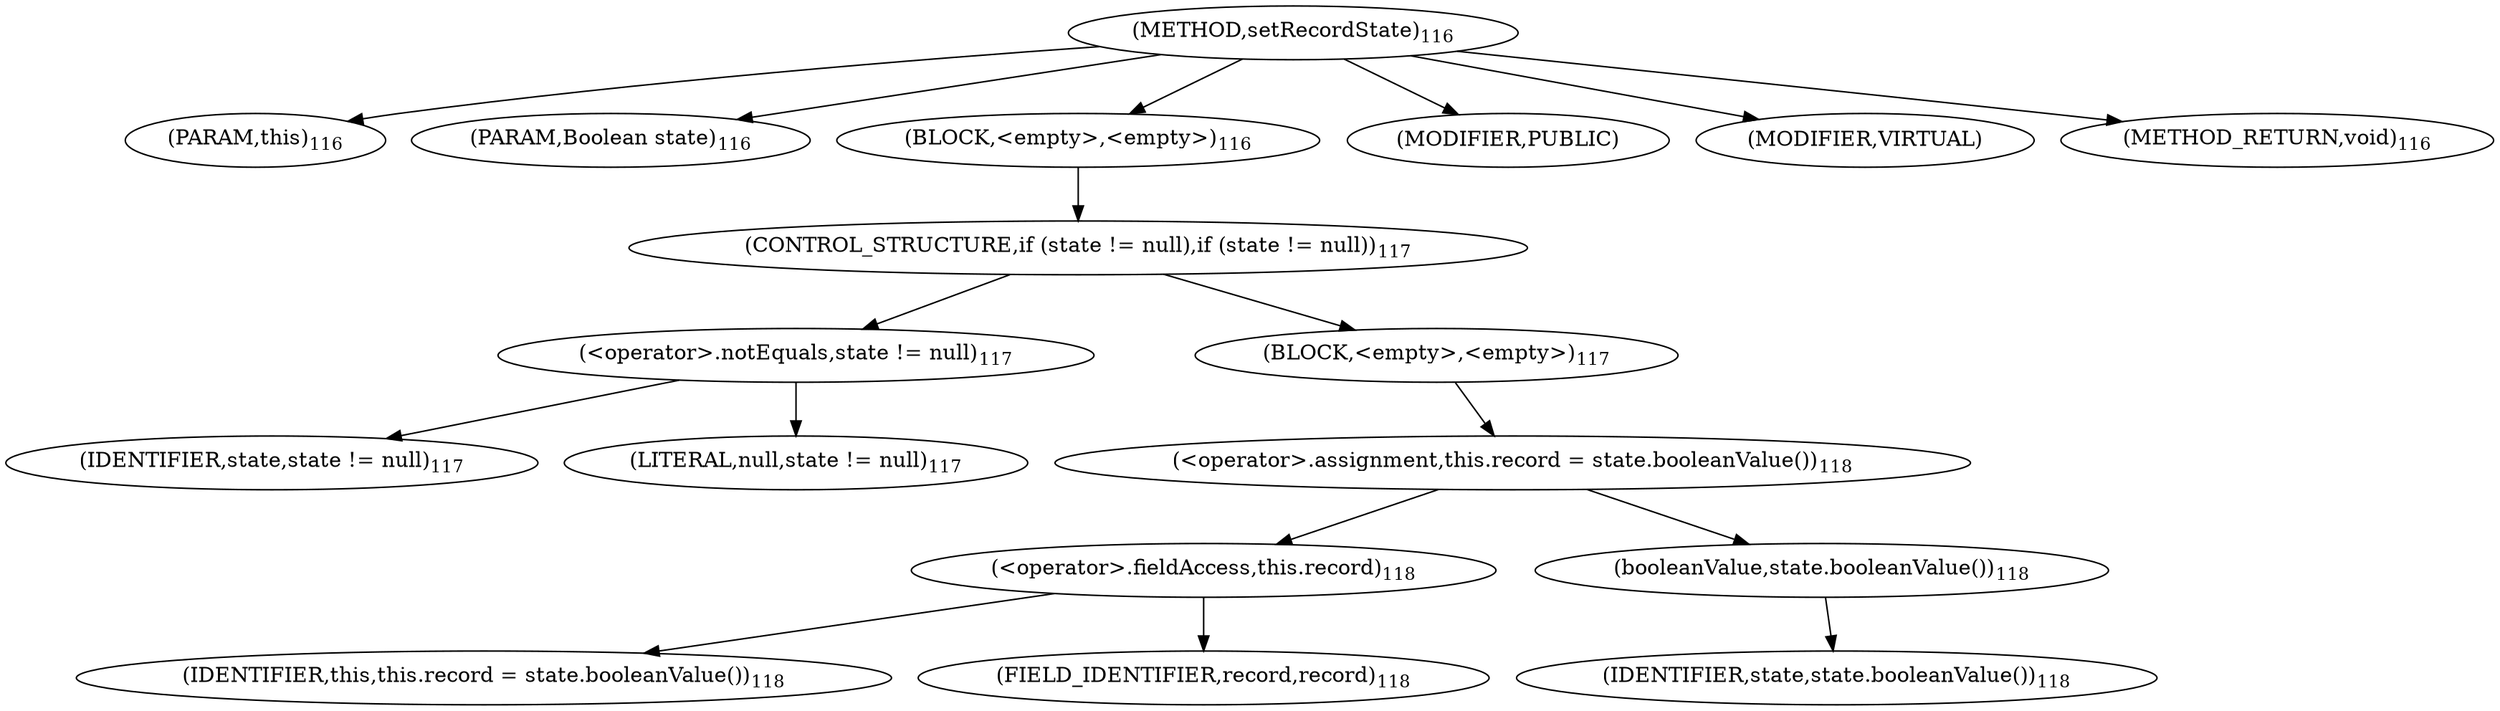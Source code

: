 digraph "setRecordState" {  
"117" [label = <(METHOD,setRecordState)<SUB>116</SUB>> ]
"118" [label = <(PARAM,this)<SUB>116</SUB>> ]
"119" [label = <(PARAM,Boolean state)<SUB>116</SUB>> ]
"120" [label = <(BLOCK,&lt;empty&gt;,&lt;empty&gt;)<SUB>116</SUB>> ]
"121" [label = <(CONTROL_STRUCTURE,if (state != null),if (state != null))<SUB>117</SUB>> ]
"122" [label = <(&lt;operator&gt;.notEquals,state != null)<SUB>117</SUB>> ]
"123" [label = <(IDENTIFIER,state,state != null)<SUB>117</SUB>> ]
"124" [label = <(LITERAL,null,state != null)<SUB>117</SUB>> ]
"125" [label = <(BLOCK,&lt;empty&gt;,&lt;empty&gt;)<SUB>117</SUB>> ]
"126" [label = <(&lt;operator&gt;.assignment,this.record = state.booleanValue())<SUB>118</SUB>> ]
"127" [label = <(&lt;operator&gt;.fieldAccess,this.record)<SUB>118</SUB>> ]
"128" [label = <(IDENTIFIER,this,this.record = state.booleanValue())<SUB>118</SUB>> ]
"129" [label = <(FIELD_IDENTIFIER,record,record)<SUB>118</SUB>> ]
"130" [label = <(booleanValue,state.booleanValue())<SUB>118</SUB>> ]
"131" [label = <(IDENTIFIER,state,state.booleanValue())<SUB>118</SUB>> ]
"132" [label = <(MODIFIER,PUBLIC)> ]
"133" [label = <(MODIFIER,VIRTUAL)> ]
"134" [label = <(METHOD_RETURN,void)<SUB>116</SUB>> ]
  "117" -> "118" 
  "117" -> "119" 
  "117" -> "120" 
  "117" -> "132" 
  "117" -> "133" 
  "117" -> "134" 
  "120" -> "121" 
  "121" -> "122" 
  "121" -> "125" 
  "122" -> "123" 
  "122" -> "124" 
  "125" -> "126" 
  "126" -> "127" 
  "126" -> "130" 
  "127" -> "128" 
  "127" -> "129" 
  "130" -> "131" 
}
